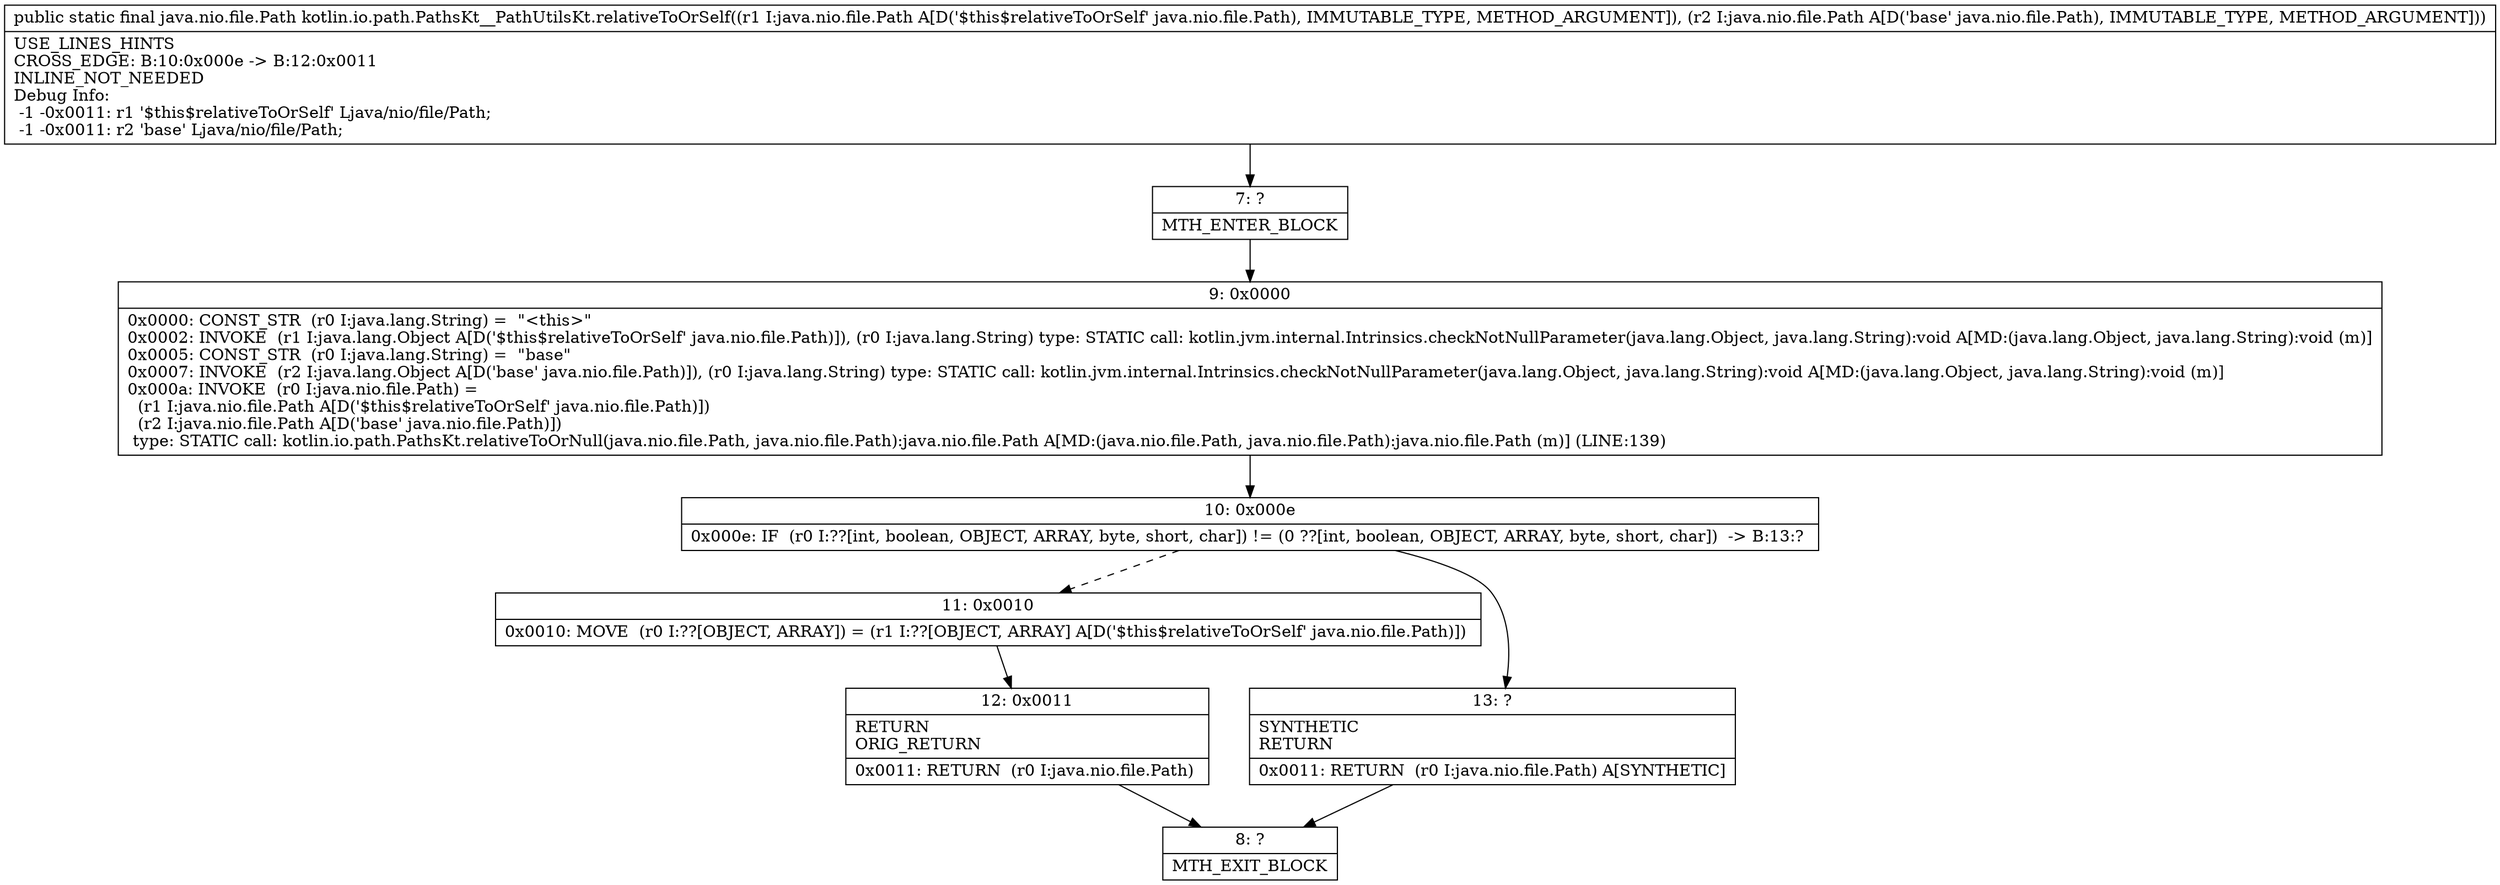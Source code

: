 digraph "CFG forkotlin.io.path.PathsKt__PathUtilsKt.relativeToOrSelf(Ljava\/nio\/file\/Path;Ljava\/nio\/file\/Path;)Ljava\/nio\/file\/Path;" {
Node_7 [shape=record,label="{7\:\ ?|MTH_ENTER_BLOCK\l}"];
Node_9 [shape=record,label="{9\:\ 0x0000|0x0000: CONST_STR  (r0 I:java.lang.String) =  \"\<this\>\" \l0x0002: INVOKE  (r1 I:java.lang.Object A[D('$this$relativeToOrSelf' java.nio.file.Path)]), (r0 I:java.lang.String) type: STATIC call: kotlin.jvm.internal.Intrinsics.checkNotNullParameter(java.lang.Object, java.lang.String):void A[MD:(java.lang.Object, java.lang.String):void (m)]\l0x0005: CONST_STR  (r0 I:java.lang.String) =  \"base\" \l0x0007: INVOKE  (r2 I:java.lang.Object A[D('base' java.nio.file.Path)]), (r0 I:java.lang.String) type: STATIC call: kotlin.jvm.internal.Intrinsics.checkNotNullParameter(java.lang.Object, java.lang.String):void A[MD:(java.lang.Object, java.lang.String):void (m)]\l0x000a: INVOKE  (r0 I:java.nio.file.Path) = \l  (r1 I:java.nio.file.Path A[D('$this$relativeToOrSelf' java.nio.file.Path)])\l  (r2 I:java.nio.file.Path A[D('base' java.nio.file.Path)])\l type: STATIC call: kotlin.io.path.PathsKt.relativeToOrNull(java.nio.file.Path, java.nio.file.Path):java.nio.file.Path A[MD:(java.nio.file.Path, java.nio.file.Path):java.nio.file.Path (m)] (LINE:139)\l}"];
Node_10 [shape=record,label="{10\:\ 0x000e|0x000e: IF  (r0 I:??[int, boolean, OBJECT, ARRAY, byte, short, char]) != (0 ??[int, boolean, OBJECT, ARRAY, byte, short, char])  \-\> B:13:? \l}"];
Node_11 [shape=record,label="{11\:\ 0x0010|0x0010: MOVE  (r0 I:??[OBJECT, ARRAY]) = (r1 I:??[OBJECT, ARRAY] A[D('$this$relativeToOrSelf' java.nio.file.Path)]) \l}"];
Node_12 [shape=record,label="{12\:\ 0x0011|RETURN\lORIG_RETURN\l|0x0011: RETURN  (r0 I:java.nio.file.Path) \l}"];
Node_8 [shape=record,label="{8\:\ ?|MTH_EXIT_BLOCK\l}"];
Node_13 [shape=record,label="{13\:\ ?|SYNTHETIC\lRETURN\l|0x0011: RETURN  (r0 I:java.nio.file.Path) A[SYNTHETIC]\l}"];
MethodNode[shape=record,label="{public static final java.nio.file.Path kotlin.io.path.PathsKt__PathUtilsKt.relativeToOrSelf((r1 I:java.nio.file.Path A[D('$this$relativeToOrSelf' java.nio.file.Path), IMMUTABLE_TYPE, METHOD_ARGUMENT]), (r2 I:java.nio.file.Path A[D('base' java.nio.file.Path), IMMUTABLE_TYPE, METHOD_ARGUMENT]))  | USE_LINES_HINTS\lCROSS_EDGE: B:10:0x000e \-\> B:12:0x0011\lINLINE_NOT_NEEDED\lDebug Info:\l  \-1 \-0x0011: r1 '$this$relativeToOrSelf' Ljava\/nio\/file\/Path;\l  \-1 \-0x0011: r2 'base' Ljava\/nio\/file\/Path;\l}"];
MethodNode -> Node_7;Node_7 -> Node_9;
Node_9 -> Node_10;
Node_10 -> Node_11[style=dashed];
Node_10 -> Node_13;
Node_11 -> Node_12;
Node_12 -> Node_8;
Node_13 -> Node_8;
}


